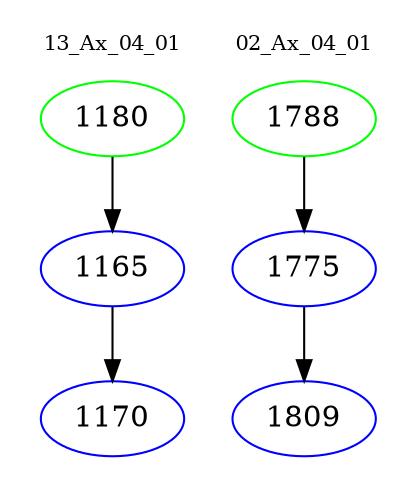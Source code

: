digraph{
subgraph cluster_0 {
color = white
label = "13_Ax_04_01";
fontsize=10;
T0_1180 [label="1180", color="green"]
T0_1180 -> T0_1165 [color="black"]
T0_1165 [label="1165", color="blue"]
T0_1165 -> T0_1170 [color="black"]
T0_1170 [label="1170", color="blue"]
}
subgraph cluster_1 {
color = white
label = "02_Ax_04_01";
fontsize=10;
T1_1788 [label="1788", color="green"]
T1_1788 -> T1_1775 [color="black"]
T1_1775 [label="1775", color="blue"]
T1_1775 -> T1_1809 [color="black"]
T1_1809 [label="1809", color="blue"]
}
}
